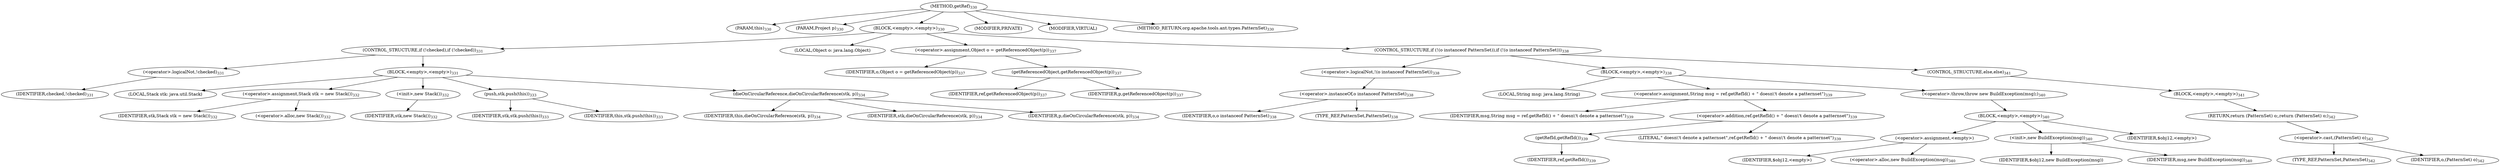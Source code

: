 digraph "getRef" {  
"701" [label = <(METHOD,getRef)<SUB>330</SUB>> ]
"81" [label = <(PARAM,this)<SUB>330</SUB>> ]
"702" [label = <(PARAM,Project p)<SUB>330</SUB>> ]
"703" [label = <(BLOCK,&lt;empty&gt;,&lt;empty&gt;)<SUB>330</SUB>> ]
"704" [label = <(CONTROL_STRUCTURE,if (!checked),if (!checked))<SUB>331</SUB>> ]
"705" [label = <(&lt;operator&gt;.logicalNot,!checked)<SUB>331</SUB>> ]
"706" [label = <(IDENTIFIER,checked,!checked)<SUB>331</SUB>> ]
"707" [label = <(BLOCK,&lt;empty&gt;,&lt;empty&gt;)<SUB>331</SUB>> ]
"79" [label = <(LOCAL,Stack stk: java.util.Stack)> ]
"708" [label = <(&lt;operator&gt;.assignment,Stack stk = new Stack())<SUB>332</SUB>> ]
"709" [label = <(IDENTIFIER,stk,Stack stk = new Stack())<SUB>332</SUB>> ]
"710" [label = <(&lt;operator&gt;.alloc,new Stack())<SUB>332</SUB>> ]
"711" [label = <(&lt;init&gt;,new Stack())<SUB>332</SUB>> ]
"78" [label = <(IDENTIFIER,stk,new Stack())<SUB>332</SUB>> ]
"712" [label = <(push,stk.push(this))<SUB>333</SUB>> ]
"713" [label = <(IDENTIFIER,stk,stk.push(this))<SUB>333</SUB>> ]
"80" [label = <(IDENTIFIER,this,stk.push(this))<SUB>333</SUB>> ]
"714" [label = <(dieOnCircularReference,dieOnCircularReference(stk, p))<SUB>334</SUB>> ]
"82" [label = <(IDENTIFIER,this,dieOnCircularReference(stk, p))<SUB>334</SUB>> ]
"715" [label = <(IDENTIFIER,stk,dieOnCircularReference(stk, p))<SUB>334</SUB>> ]
"716" [label = <(IDENTIFIER,p,dieOnCircularReference(stk, p))<SUB>334</SUB>> ]
"717" [label = <(LOCAL,Object o: java.lang.Object)> ]
"718" [label = <(&lt;operator&gt;.assignment,Object o = getReferencedObject(p))<SUB>337</SUB>> ]
"719" [label = <(IDENTIFIER,o,Object o = getReferencedObject(p))<SUB>337</SUB>> ]
"720" [label = <(getReferencedObject,getReferencedObject(p))<SUB>337</SUB>> ]
"721" [label = <(IDENTIFIER,ref,getReferencedObject(p))<SUB>337</SUB>> ]
"722" [label = <(IDENTIFIER,p,getReferencedObject(p))<SUB>337</SUB>> ]
"723" [label = <(CONTROL_STRUCTURE,if (!(o instanceof PatternSet)),if (!(o instanceof PatternSet)))<SUB>338</SUB>> ]
"724" [label = <(&lt;operator&gt;.logicalNot,!(o instanceof PatternSet))<SUB>338</SUB>> ]
"725" [label = <(&lt;operator&gt;.instanceOf,o instanceof PatternSet)<SUB>338</SUB>> ]
"726" [label = <(IDENTIFIER,o,o instanceof PatternSet)<SUB>338</SUB>> ]
"727" [label = <(TYPE_REF,PatternSet,PatternSet)<SUB>338</SUB>> ]
"728" [label = <(BLOCK,&lt;empty&gt;,&lt;empty&gt;)<SUB>338</SUB>> ]
"729" [label = <(LOCAL,String msg: java.lang.String)> ]
"730" [label = <(&lt;operator&gt;.assignment,String msg = ref.getRefId() + &quot; doesn\'t denote a patternset&quot;)<SUB>339</SUB>> ]
"731" [label = <(IDENTIFIER,msg,String msg = ref.getRefId() + &quot; doesn\'t denote a patternset&quot;)<SUB>339</SUB>> ]
"732" [label = <(&lt;operator&gt;.addition,ref.getRefId() + &quot; doesn\'t denote a patternset&quot;)<SUB>339</SUB>> ]
"733" [label = <(getRefId,getRefId())<SUB>339</SUB>> ]
"734" [label = <(IDENTIFIER,ref,getRefId())<SUB>339</SUB>> ]
"735" [label = <(LITERAL,&quot; doesn\'t denote a patternset&quot;,ref.getRefId() + &quot; doesn\'t denote a patternset&quot;)<SUB>339</SUB>> ]
"736" [label = <(&lt;operator&gt;.throw,throw new BuildException(msg);)<SUB>340</SUB>> ]
"737" [label = <(BLOCK,&lt;empty&gt;,&lt;empty&gt;)<SUB>340</SUB>> ]
"738" [label = <(&lt;operator&gt;.assignment,&lt;empty&gt;)> ]
"739" [label = <(IDENTIFIER,$obj12,&lt;empty&gt;)> ]
"740" [label = <(&lt;operator&gt;.alloc,new BuildException(msg))<SUB>340</SUB>> ]
"741" [label = <(&lt;init&gt;,new BuildException(msg))<SUB>340</SUB>> ]
"742" [label = <(IDENTIFIER,$obj12,new BuildException(msg))> ]
"743" [label = <(IDENTIFIER,msg,new BuildException(msg))<SUB>340</SUB>> ]
"744" [label = <(IDENTIFIER,$obj12,&lt;empty&gt;)> ]
"745" [label = <(CONTROL_STRUCTURE,else,else)<SUB>341</SUB>> ]
"746" [label = <(BLOCK,&lt;empty&gt;,&lt;empty&gt;)<SUB>341</SUB>> ]
"747" [label = <(RETURN,return (PatternSet) o;,return (PatternSet) o;)<SUB>342</SUB>> ]
"748" [label = <(&lt;operator&gt;.cast,(PatternSet) o)<SUB>342</SUB>> ]
"749" [label = <(TYPE_REF,PatternSet,PatternSet)<SUB>342</SUB>> ]
"750" [label = <(IDENTIFIER,o,(PatternSet) o)<SUB>342</SUB>> ]
"751" [label = <(MODIFIER,PRIVATE)> ]
"752" [label = <(MODIFIER,VIRTUAL)> ]
"753" [label = <(METHOD_RETURN,org.apache.tools.ant.types.PatternSet)<SUB>330</SUB>> ]
  "701" -> "81" 
  "701" -> "702" 
  "701" -> "703" 
  "701" -> "751" 
  "701" -> "752" 
  "701" -> "753" 
  "703" -> "704" 
  "703" -> "717" 
  "703" -> "718" 
  "703" -> "723" 
  "704" -> "705" 
  "704" -> "707" 
  "705" -> "706" 
  "707" -> "79" 
  "707" -> "708" 
  "707" -> "711" 
  "707" -> "712" 
  "707" -> "714" 
  "708" -> "709" 
  "708" -> "710" 
  "711" -> "78" 
  "712" -> "713" 
  "712" -> "80" 
  "714" -> "82" 
  "714" -> "715" 
  "714" -> "716" 
  "718" -> "719" 
  "718" -> "720" 
  "720" -> "721" 
  "720" -> "722" 
  "723" -> "724" 
  "723" -> "728" 
  "723" -> "745" 
  "724" -> "725" 
  "725" -> "726" 
  "725" -> "727" 
  "728" -> "729" 
  "728" -> "730" 
  "728" -> "736" 
  "730" -> "731" 
  "730" -> "732" 
  "732" -> "733" 
  "732" -> "735" 
  "733" -> "734" 
  "736" -> "737" 
  "737" -> "738" 
  "737" -> "741" 
  "737" -> "744" 
  "738" -> "739" 
  "738" -> "740" 
  "741" -> "742" 
  "741" -> "743" 
  "745" -> "746" 
  "746" -> "747" 
  "747" -> "748" 
  "748" -> "749" 
  "748" -> "750" 
}
